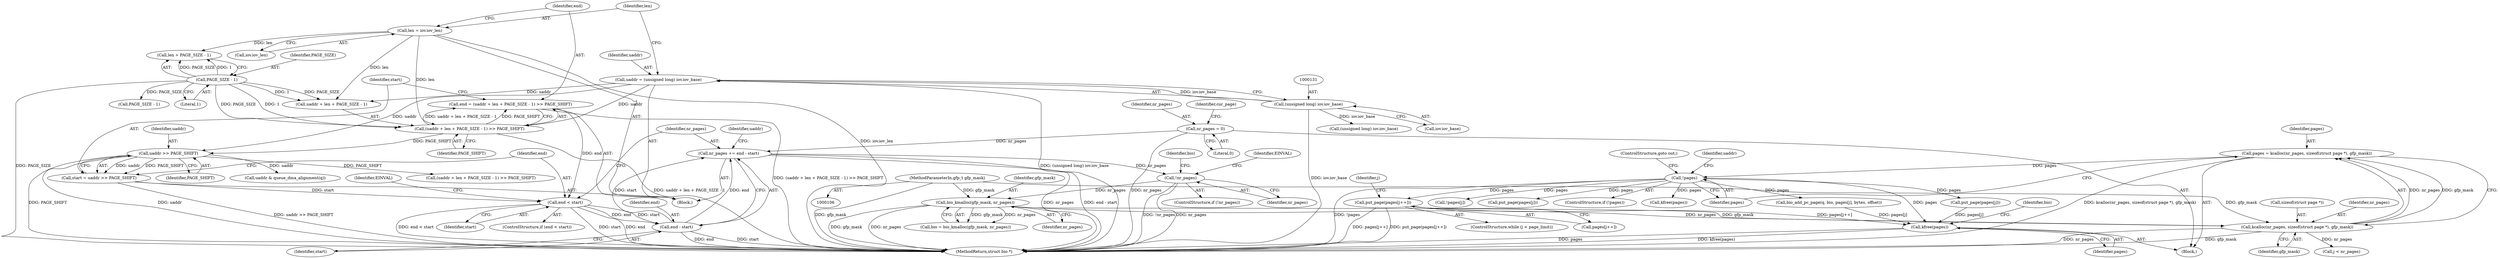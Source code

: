 digraph "0_linux_95d78c28b5a85bacbc29b8dba7c04babb9b0d467@array" {
"1000359" [label="(Call,put_page(pages[j++]))"];
"1000212" [label="(Call,!pages)"];
"1000204" [label="(Call,pages = kcalloc(nr_pages, sizeof(struct page *), gfp_mask))"];
"1000206" [label="(Call,kcalloc(nr_pages, sizeof(struct page *), gfp_mask))"];
"1000190" [label="(Call,bio_kmalloc(gfp_mask, nr_pages))"];
"1000109" [label="(MethodParameterIn,gfp_t gfp_mask)"];
"1000182" [label="(Call,!nr_pages)"];
"1000167" [label="(Call,nr_pages += end - start)"];
"1000169" [label="(Call,end - start)"];
"1000160" [label="(Call,end < start)"];
"1000142" [label="(Call,end = (uaddr + len + PAGE_SIZE - 1) >> PAGE_SHIFT)"];
"1000144" [label="(Call,(uaddr + len + PAGE_SIZE - 1) >> PAGE_SHIFT)"];
"1000128" [label="(Call,uaddr = (unsigned long) iov.iov_base)"];
"1000130" [label="(Call,(unsigned long) iov.iov_base)"];
"1000136" [label="(Call,len = iov.iov_len)"];
"1000149" [label="(Call,PAGE_SIZE - 1)"];
"1000154" [label="(Call,start = uaddr >> PAGE_SHIFT)"];
"1000156" [label="(Call,uaddr >> PAGE_SHIFT)"];
"1000113" [label="(Call,nr_pages = 0)"];
"1000364" [label="(Call,kfree(pages))"];
"1000204" [label="(Call,pages = kcalloc(nr_pages, sizeof(struct page *), gfp_mask))"];
"1000143" [label="(Identifier,end)"];
"1000190" [label="(Call,bio_kmalloc(gfp_mask, nr_pages))"];
"1000161" [label="(Identifier,end)"];
"1000173" [label="(Call,uaddr & queue_dma_alignment(q))"];
"1000385" [label="(Call,!pages[j])"];
"1000192" [label="(Identifier,nr_pages)"];
"1000378" [label="(Call,j < nr_pages)"];
"1000156" [label="(Call,uaddr >> PAGE_SHIFT)"];
"1000359" [label="(Call,put_page(pages[j++]))"];
"1000114" [label="(Identifier,nr_pages)"];
"1000128" [label="(Call,uaddr = (unsigned long) iov.iov_base)"];
"1000137" [label="(Identifier,len)"];
"1000168" [label="(Identifier,nr_pages)"];
"1000150" [label="(Identifier,PAGE_SIZE)"];
"1000218" [label="(Identifier,uaddr)"];
"1000210" [label="(Identifier,gfp_mask)"];
"1000367" [label="(Identifier,bio)"];
"1000390" [label="(Call,put_page(pages[j]))"];
"1000342" [label="(Call,put_page(pages[j]))"];
"1000155" [label="(Identifier,start)"];
"1000166" [label="(Identifier,EINVAL)"];
"1000152" [label="(Identifier,PAGE_SHIFT)"];
"1000115" [label="(Literal,0)"];
"1000212" [label="(Call,!pages)"];
"1000182" [label="(Call,!nr_pages)"];
"1000174" [label="(Identifier,uaddr)"];
"1000159" [label="(ControlStructure,if (end < start))"];
"1000191" [label="(Identifier,gfp_mask)"];
"1000357" [label="(Identifier,j)"];
"1000142" [label="(Call,end = (uaddr + len + PAGE_SIZE - 1) >> PAGE_SHIFT)"];
"1000110" [label="(Block,)"];
"1000162" [label="(Identifier,start)"];
"1000187" [label="(Identifier,EINVAL)"];
"1000219" [label="(Call,(unsigned long) iov.iov_base)"];
"1000211" [label="(ControlStructure,if (!pages))"];
"1000171" [label="(Identifier,start)"];
"1000145" [label="(Call,uaddr + len + PAGE_SIZE - 1)"];
"1000214" [label="(ControlStructure,goto out;)"];
"1000395" [label="(Call,kfree(pages))"];
"1000183" [label="(Identifier,nr_pages)"];
"1000129" [label="(Identifier,uaddr)"];
"1000126" [label="(Block,)"];
"1000144" [label="(Call,(uaddr + len + PAGE_SIZE - 1) >> PAGE_SHIFT)"];
"1000364" [label="(Call,kfree(pages))"];
"1000205" [label="(Identifier,pages)"];
"1000402" [label="(MethodReturn,struct bio *)"];
"1000130" [label="(Call,(unsigned long) iov.iov_base)"];
"1000157" [label="(Identifier,uaddr)"];
"1000189" [label="(Identifier,bio)"];
"1000213" [label="(Identifier,pages)"];
"1000136" [label="(Call,len = iov.iov_len)"];
"1000138" [label="(Call,iov.iov_len)"];
"1000170" [label="(Identifier,end)"];
"1000233" [label="(Call,(uaddr + len + PAGE_SIZE - 1) >> PAGE_SHIFT)"];
"1000120" [label="(Identifier,cur_page)"];
"1000326" [label="(Call,bio_add_pc_page(q, bio, pages[j], bytes, offset))"];
"1000206" [label="(Call,kcalloc(nr_pages, sizeof(struct page *), gfp_mask))"];
"1000158" [label="(Identifier,PAGE_SHIFT)"];
"1000149" [label="(Call,PAGE_SIZE - 1)"];
"1000113" [label="(Call,nr_pages = 0)"];
"1000238" [label="(Call,PAGE_SIZE - 1)"];
"1000109" [label="(MethodParameterIn,gfp_t gfp_mask)"];
"1000132" [label="(Call,iov.iov_base)"];
"1000154" [label="(Call,start = uaddr >> PAGE_SHIFT)"];
"1000365" [label="(Identifier,pages)"];
"1000360" [label="(Call,pages[j++])"];
"1000355" [label="(ControlStructure,while (j < page_limit))"];
"1000208" [label="(Call,sizeof(struct page *))"];
"1000188" [label="(Call,bio = bio_kmalloc(gfp_mask, nr_pages))"];
"1000160" [label="(Call,end < start)"];
"1000147" [label="(Call,len + PAGE_SIZE - 1)"];
"1000181" [label="(ControlStructure,if (!nr_pages))"];
"1000167" [label="(Call,nr_pages += end - start)"];
"1000151" [label="(Literal,1)"];
"1000207" [label="(Identifier,nr_pages)"];
"1000169" [label="(Call,end - start)"];
"1000359" -> "1000355"  [label="AST: "];
"1000359" -> "1000360"  [label="CFG: "];
"1000360" -> "1000359"  [label="AST: "];
"1000357" -> "1000359"  [label="CFG: "];
"1000359" -> "1000402"  [label="DDG: pages[j++]"];
"1000359" -> "1000402"  [label="DDG: put_page(pages[j++])"];
"1000212" -> "1000359"  [label="DDG: pages"];
"1000359" -> "1000364"  [label="DDG: pages[j++]"];
"1000212" -> "1000211"  [label="AST: "];
"1000212" -> "1000213"  [label="CFG: "];
"1000213" -> "1000212"  [label="AST: "];
"1000214" -> "1000212"  [label="CFG: "];
"1000218" -> "1000212"  [label="CFG: "];
"1000212" -> "1000402"  [label="DDG: !pages"];
"1000204" -> "1000212"  [label="DDG: pages"];
"1000212" -> "1000326"  [label="DDG: pages"];
"1000212" -> "1000342"  [label="DDG: pages"];
"1000212" -> "1000364"  [label="DDG: pages"];
"1000212" -> "1000385"  [label="DDG: pages"];
"1000212" -> "1000390"  [label="DDG: pages"];
"1000212" -> "1000395"  [label="DDG: pages"];
"1000204" -> "1000110"  [label="AST: "];
"1000204" -> "1000206"  [label="CFG: "];
"1000205" -> "1000204"  [label="AST: "];
"1000206" -> "1000204"  [label="AST: "];
"1000213" -> "1000204"  [label="CFG: "];
"1000204" -> "1000402"  [label="DDG: kcalloc(nr_pages, sizeof(struct page *), gfp_mask)"];
"1000206" -> "1000204"  [label="DDG: nr_pages"];
"1000206" -> "1000204"  [label="DDG: gfp_mask"];
"1000206" -> "1000210"  [label="CFG: "];
"1000207" -> "1000206"  [label="AST: "];
"1000208" -> "1000206"  [label="AST: "];
"1000210" -> "1000206"  [label="AST: "];
"1000206" -> "1000402"  [label="DDG: gfp_mask"];
"1000206" -> "1000402"  [label="DDG: nr_pages"];
"1000190" -> "1000206"  [label="DDG: nr_pages"];
"1000190" -> "1000206"  [label="DDG: gfp_mask"];
"1000109" -> "1000206"  [label="DDG: gfp_mask"];
"1000206" -> "1000378"  [label="DDG: nr_pages"];
"1000190" -> "1000188"  [label="AST: "];
"1000190" -> "1000192"  [label="CFG: "];
"1000191" -> "1000190"  [label="AST: "];
"1000192" -> "1000190"  [label="AST: "];
"1000188" -> "1000190"  [label="CFG: "];
"1000190" -> "1000402"  [label="DDG: gfp_mask"];
"1000190" -> "1000402"  [label="DDG: nr_pages"];
"1000190" -> "1000188"  [label="DDG: gfp_mask"];
"1000190" -> "1000188"  [label="DDG: nr_pages"];
"1000109" -> "1000190"  [label="DDG: gfp_mask"];
"1000182" -> "1000190"  [label="DDG: nr_pages"];
"1000109" -> "1000106"  [label="AST: "];
"1000109" -> "1000402"  [label="DDG: gfp_mask"];
"1000182" -> "1000181"  [label="AST: "];
"1000182" -> "1000183"  [label="CFG: "];
"1000183" -> "1000182"  [label="AST: "];
"1000187" -> "1000182"  [label="CFG: "];
"1000189" -> "1000182"  [label="CFG: "];
"1000182" -> "1000402"  [label="DDG: !nr_pages"];
"1000182" -> "1000402"  [label="DDG: nr_pages"];
"1000167" -> "1000182"  [label="DDG: nr_pages"];
"1000167" -> "1000126"  [label="AST: "];
"1000167" -> "1000169"  [label="CFG: "];
"1000168" -> "1000167"  [label="AST: "];
"1000169" -> "1000167"  [label="AST: "];
"1000174" -> "1000167"  [label="CFG: "];
"1000167" -> "1000402"  [label="DDG: nr_pages"];
"1000167" -> "1000402"  [label="DDG: end - start"];
"1000169" -> "1000167"  [label="DDG: end"];
"1000169" -> "1000167"  [label="DDG: start"];
"1000113" -> "1000167"  [label="DDG: nr_pages"];
"1000169" -> "1000171"  [label="CFG: "];
"1000170" -> "1000169"  [label="AST: "];
"1000171" -> "1000169"  [label="AST: "];
"1000169" -> "1000402"  [label="DDG: start"];
"1000169" -> "1000402"  [label="DDG: end"];
"1000160" -> "1000169"  [label="DDG: end"];
"1000160" -> "1000169"  [label="DDG: start"];
"1000160" -> "1000159"  [label="AST: "];
"1000160" -> "1000162"  [label="CFG: "];
"1000161" -> "1000160"  [label="AST: "];
"1000162" -> "1000160"  [label="AST: "];
"1000166" -> "1000160"  [label="CFG: "];
"1000168" -> "1000160"  [label="CFG: "];
"1000160" -> "1000402"  [label="DDG: end < start"];
"1000160" -> "1000402"  [label="DDG: start"];
"1000160" -> "1000402"  [label="DDG: end"];
"1000142" -> "1000160"  [label="DDG: end"];
"1000154" -> "1000160"  [label="DDG: start"];
"1000142" -> "1000126"  [label="AST: "];
"1000142" -> "1000144"  [label="CFG: "];
"1000143" -> "1000142"  [label="AST: "];
"1000144" -> "1000142"  [label="AST: "];
"1000155" -> "1000142"  [label="CFG: "];
"1000142" -> "1000402"  [label="DDG: (uaddr + len + PAGE_SIZE - 1) >> PAGE_SHIFT"];
"1000144" -> "1000142"  [label="DDG: uaddr + len + PAGE_SIZE - 1"];
"1000144" -> "1000142"  [label="DDG: PAGE_SHIFT"];
"1000144" -> "1000152"  [label="CFG: "];
"1000145" -> "1000144"  [label="AST: "];
"1000152" -> "1000144"  [label="AST: "];
"1000144" -> "1000402"  [label="DDG: uaddr + len + PAGE_SIZE - 1"];
"1000128" -> "1000144"  [label="DDG: uaddr"];
"1000136" -> "1000144"  [label="DDG: len"];
"1000149" -> "1000144"  [label="DDG: PAGE_SIZE"];
"1000149" -> "1000144"  [label="DDG: 1"];
"1000144" -> "1000156"  [label="DDG: PAGE_SHIFT"];
"1000128" -> "1000126"  [label="AST: "];
"1000128" -> "1000130"  [label="CFG: "];
"1000129" -> "1000128"  [label="AST: "];
"1000130" -> "1000128"  [label="AST: "];
"1000137" -> "1000128"  [label="CFG: "];
"1000128" -> "1000402"  [label="DDG: (unsigned long) iov.iov_base"];
"1000130" -> "1000128"  [label="DDG: iov.iov_base"];
"1000128" -> "1000145"  [label="DDG: uaddr"];
"1000128" -> "1000156"  [label="DDG: uaddr"];
"1000130" -> "1000132"  [label="CFG: "];
"1000131" -> "1000130"  [label="AST: "];
"1000132" -> "1000130"  [label="AST: "];
"1000130" -> "1000402"  [label="DDG: iov.iov_base"];
"1000130" -> "1000219"  [label="DDG: iov.iov_base"];
"1000136" -> "1000126"  [label="AST: "];
"1000136" -> "1000138"  [label="CFG: "];
"1000137" -> "1000136"  [label="AST: "];
"1000138" -> "1000136"  [label="AST: "];
"1000143" -> "1000136"  [label="CFG: "];
"1000136" -> "1000402"  [label="DDG: iov.iov_len"];
"1000136" -> "1000145"  [label="DDG: len"];
"1000136" -> "1000147"  [label="DDG: len"];
"1000149" -> "1000147"  [label="AST: "];
"1000149" -> "1000151"  [label="CFG: "];
"1000150" -> "1000149"  [label="AST: "];
"1000151" -> "1000149"  [label="AST: "];
"1000147" -> "1000149"  [label="CFG: "];
"1000149" -> "1000402"  [label="DDG: PAGE_SIZE"];
"1000149" -> "1000145"  [label="DDG: PAGE_SIZE"];
"1000149" -> "1000145"  [label="DDG: 1"];
"1000149" -> "1000147"  [label="DDG: PAGE_SIZE"];
"1000149" -> "1000147"  [label="DDG: 1"];
"1000149" -> "1000238"  [label="DDG: PAGE_SIZE"];
"1000154" -> "1000126"  [label="AST: "];
"1000154" -> "1000156"  [label="CFG: "];
"1000155" -> "1000154"  [label="AST: "];
"1000156" -> "1000154"  [label="AST: "];
"1000161" -> "1000154"  [label="CFG: "];
"1000154" -> "1000402"  [label="DDG: uaddr >> PAGE_SHIFT"];
"1000156" -> "1000154"  [label="DDG: uaddr"];
"1000156" -> "1000154"  [label="DDG: PAGE_SHIFT"];
"1000156" -> "1000158"  [label="CFG: "];
"1000157" -> "1000156"  [label="AST: "];
"1000158" -> "1000156"  [label="AST: "];
"1000156" -> "1000402"  [label="DDG: uaddr"];
"1000156" -> "1000402"  [label="DDG: PAGE_SHIFT"];
"1000156" -> "1000173"  [label="DDG: uaddr"];
"1000156" -> "1000233"  [label="DDG: PAGE_SHIFT"];
"1000113" -> "1000110"  [label="AST: "];
"1000113" -> "1000115"  [label="CFG: "];
"1000114" -> "1000113"  [label="AST: "];
"1000115" -> "1000113"  [label="AST: "];
"1000120" -> "1000113"  [label="CFG: "];
"1000113" -> "1000402"  [label="DDG: nr_pages"];
"1000364" -> "1000110"  [label="AST: "];
"1000364" -> "1000365"  [label="CFG: "];
"1000365" -> "1000364"  [label="AST: "];
"1000367" -> "1000364"  [label="CFG: "];
"1000364" -> "1000402"  [label="DDG: pages"];
"1000364" -> "1000402"  [label="DDG: kfree(pages)"];
"1000342" -> "1000364"  [label="DDG: pages[j]"];
"1000326" -> "1000364"  [label="DDG: pages[j]"];
}
